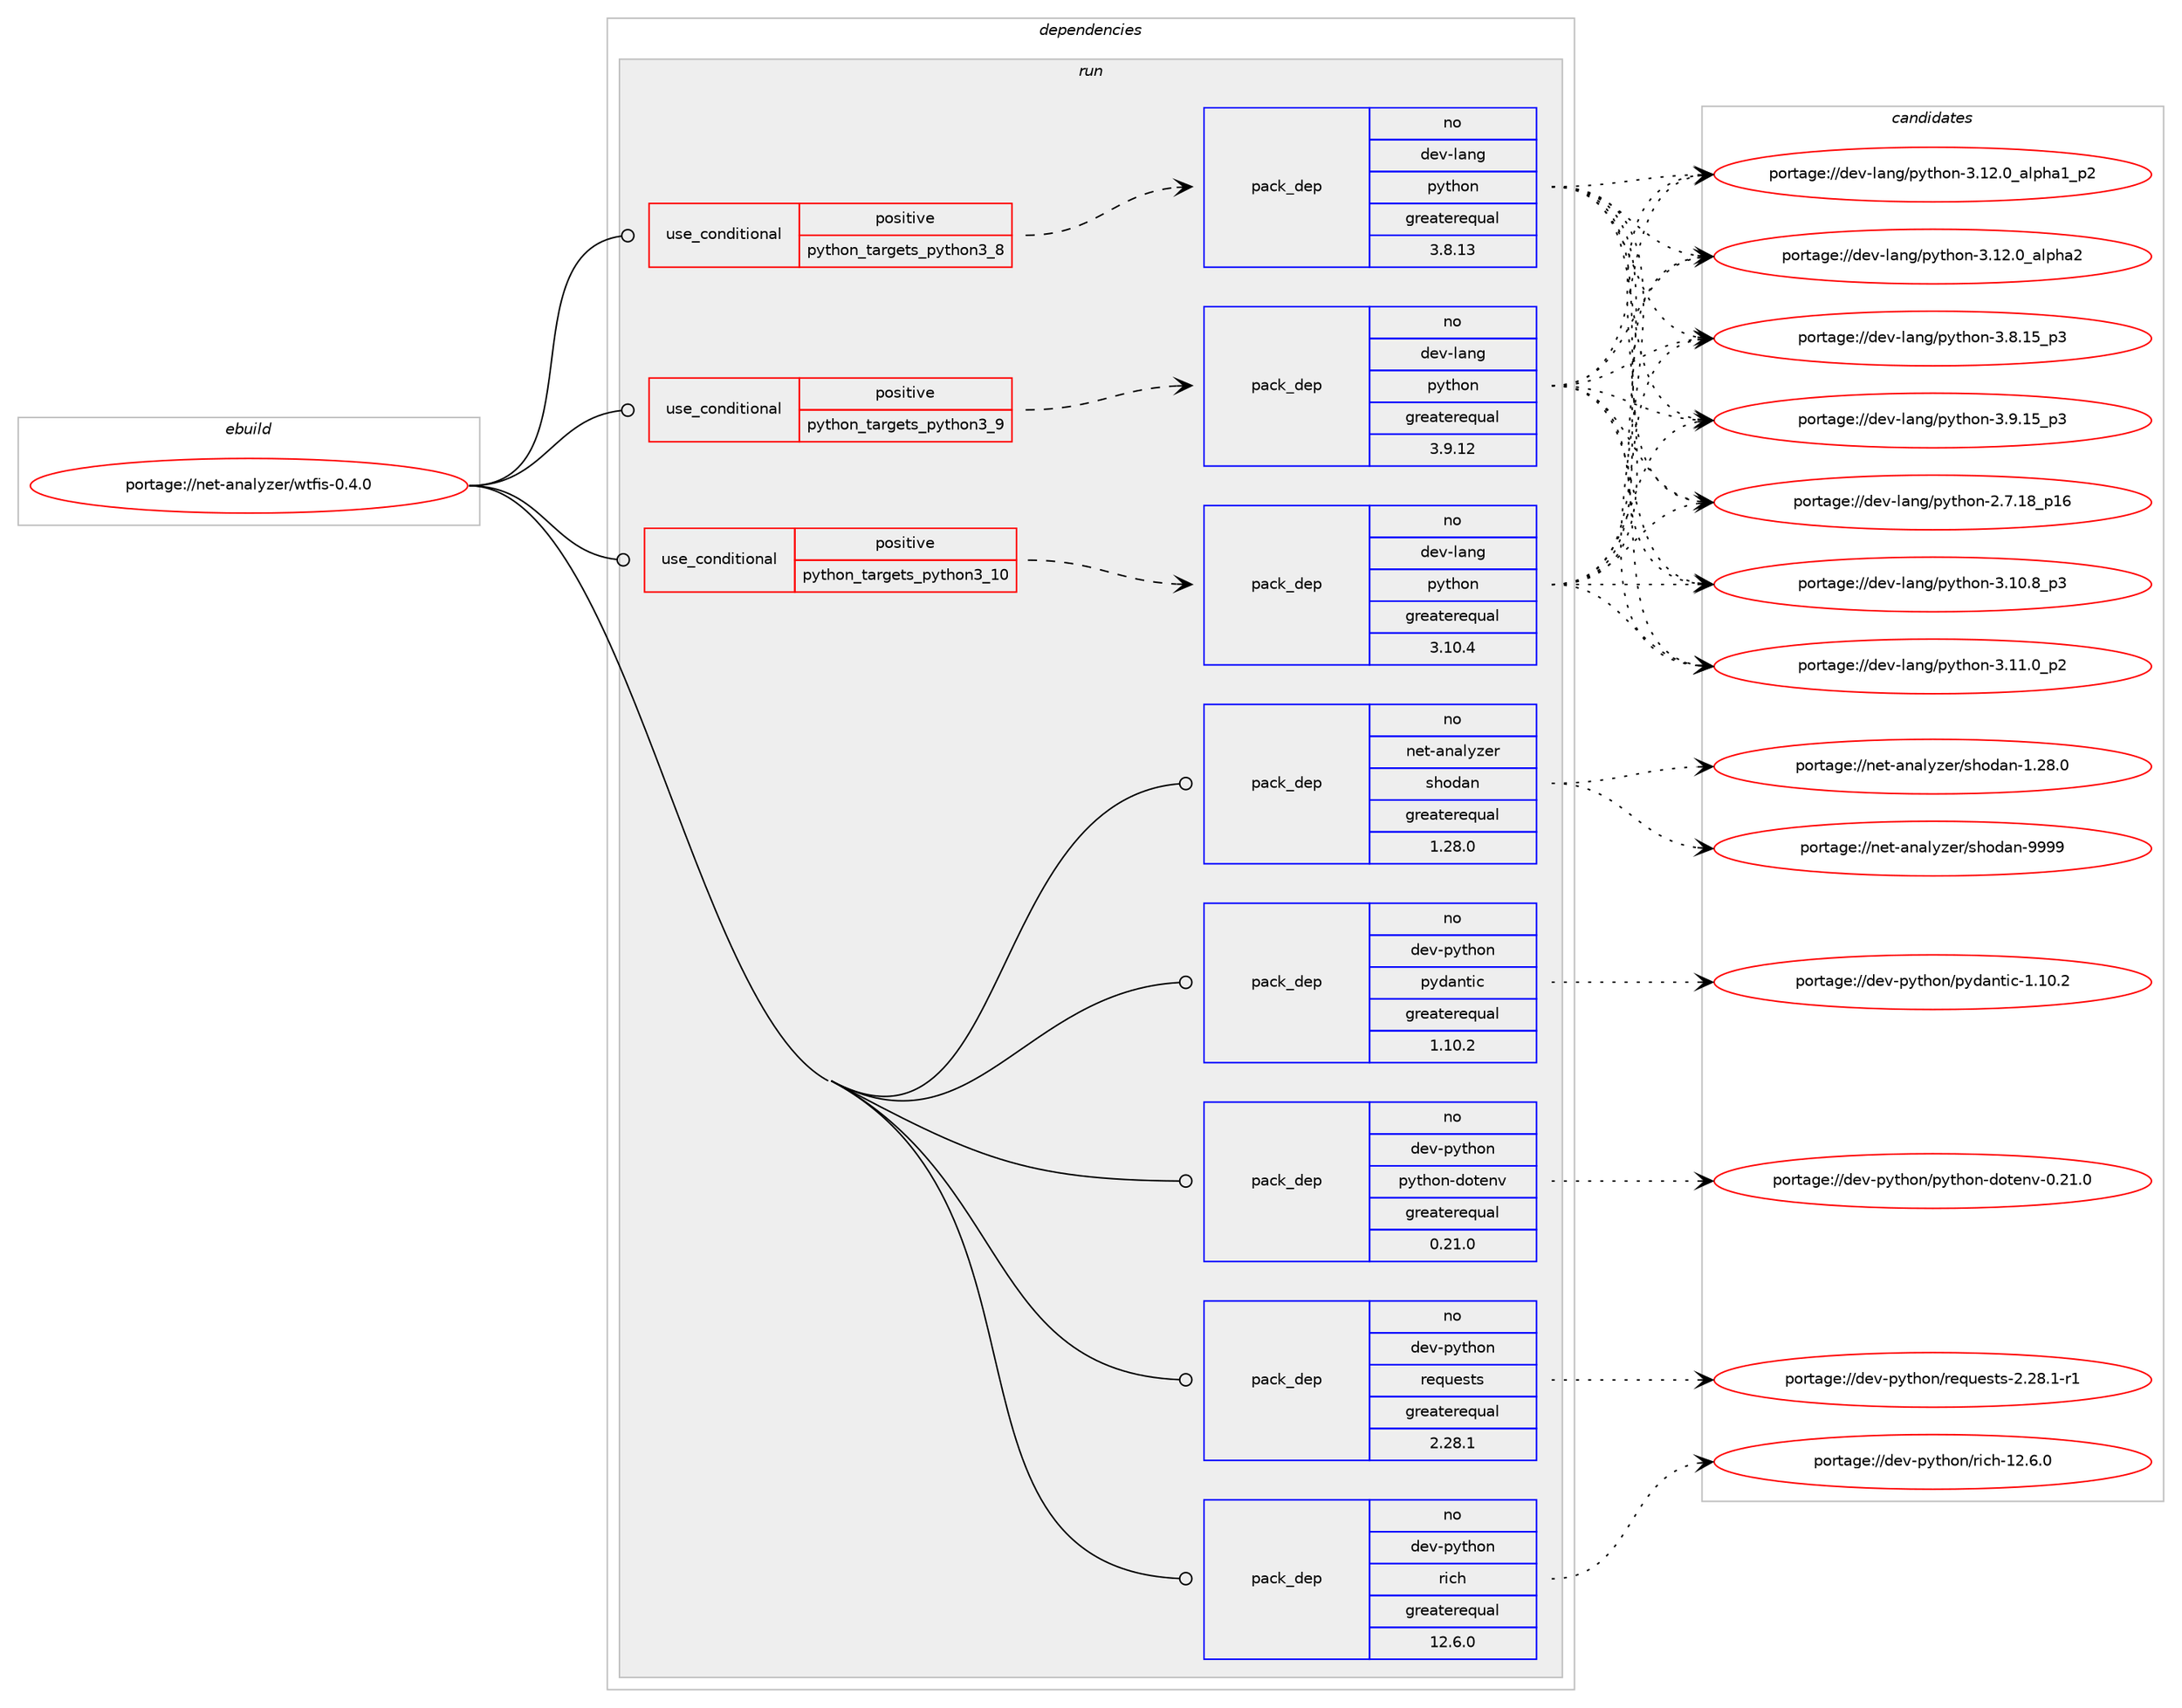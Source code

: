 digraph prolog {

# *************
# Graph options
# *************

newrank=true;
concentrate=true;
compound=true;
graph [rankdir=LR,fontname=Helvetica,fontsize=10,ranksep=1.5];#, ranksep=2.5, nodesep=0.2];
edge  [arrowhead=vee];
node  [fontname=Helvetica,fontsize=10];

# **********
# The ebuild
# **********

subgraph cluster_leftcol {
color=gray;
rank=same;
label=<<i>ebuild</i>>;
id [label="portage://net-analyzer/wtfis-0.4.0", color=red, width=4, href="../net-analyzer/wtfis-0.4.0.svg"];
}

# ****************
# The dependencies
# ****************

subgraph cluster_midcol {
color=gray;
label=<<i>dependencies</i>>;
subgraph cluster_compile {
fillcolor="#eeeeee";
style=filled;
label=<<i>compile</i>>;
}
subgraph cluster_compileandrun {
fillcolor="#eeeeee";
style=filled;
label=<<i>compile and run</i>>;
}
subgraph cluster_run {
fillcolor="#eeeeee";
style=filled;
label=<<i>run</i>>;
subgraph cond10 {
dependency18 [label=<<TABLE BORDER="0" CELLBORDER="1" CELLSPACING="0" CELLPADDING="4"><TR><TD ROWSPAN="3" CELLPADDING="10">use_conditional</TD></TR><TR><TD>positive</TD></TR><TR><TD>python_targets_python3_10</TD></TR></TABLE>>, shape=none, color=red];
subgraph pack9 {
dependency19 [label=<<TABLE BORDER="0" CELLBORDER="1" CELLSPACING="0" CELLPADDING="4" WIDTH="220"><TR><TD ROWSPAN="6" CELLPADDING="30">pack_dep</TD></TR><TR><TD WIDTH="110">no</TD></TR><TR><TD>dev-lang</TD></TR><TR><TD>python</TD></TR><TR><TD>greaterequal</TD></TR><TR><TD>3.10.4</TD></TR></TABLE>>, shape=none, color=blue];
}
dependency18:e -> dependency19:w [weight=20,style="dashed",arrowhead="vee"];
}
id:e -> dependency18:w [weight=20,style="solid",arrowhead="odot"];
subgraph cond11 {
dependency20 [label=<<TABLE BORDER="0" CELLBORDER="1" CELLSPACING="0" CELLPADDING="4"><TR><TD ROWSPAN="3" CELLPADDING="10">use_conditional</TD></TR><TR><TD>positive</TD></TR><TR><TD>python_targets_python3_8</TD></TR></TABLE>>, shape=none, color=red];
subgraph pack10 {
dependency21 [label=<<TABLE BORDER="0" CELLBORDER="1" CELLSPACING="0" CELLPADDING="4" WIDTH="220"><TR><TD ROWSPAN="6" CELLPADDING="30">pack_dep</TD></TR><TR><TD WIDTH="110">no</TD></TR><TR><TD>dev-lang</TD></TR><TR><TD>python</TD></TR><TR><TD>greaterequal</TD></TR><TR><TD>3.8.13</TD></TR></TABLE>>, shape=none, color=blue];
}
dependency20:e -> dependency21:w [weight=20,style="dashed",arrowhead="vee"];
}
id:e -> dependency20:w [weight=20,style="solid",arrowhead="odot"];
subgraph cond12 {
dependency22 [label=<<TABLE BORDER="0" CELLBORDER="1" CELLSPACING="0" CELLPADDING="4"><TR><TD ROWSPAN="3" CELLPADDING="10">use_conditional</TD></TR><TR><TD>positive</TD></TR><TR><TD>python_targets_python3_9</TD></TR></TABLE>>, shape=none, color=red];
subgraph pack11 {
dependency23 [label=<<TABLE BORDER="0" CELLBORDER="1" CELLSPACING="0" CELLPADDING="4" WIDTH="220"><TR><TD ROWSPAN="6" CELLPADDING="30">pack_dep</TD></TR><TR><TD WIDTH="110">no</TD></TR><TR><TD>dev-lang</TD></TR><TR><TD>python</TD></TR><TR><TD>greaterequal</TD></TR><TR><TD>3.9.12</TD></TR></TABLE>>, shape=none, color=blue];
}
dependency22:e -> dependency23:w [weight=20,style="dashed",arrowhead="vee"];
}
id:e -> dependency22:w [weight=20,style="solid",arrowhead="odot"];
subgraph pack12 {
dependency24 [label=<<TABLE BORDER="0" CELLBORDER="1" CELLSPACING="0" CELLPADDING="4" WIDTH="220"><TR><TD ROWSPAN="6" CELLPADDING="30">pack_dep</TD></TR><TR><TD WIDTH="110">no</TD></TR><TR><TD>dev-python</TD></TR><TR><TD>pydantic</TD></TR><TR><TD>greaterequal</TD></TR><TR><TD>1.10.2</TD></TR></TABLE>>, shape=none, color=blue];
}
id:e -> dependency24:w [weight=20,style="solid",arrowhead="odot"];
subgraph pack13 {
dependency25 [label=<<TABLE BORDER="0" CELLBORDER="1" CELLSPACING="0" CELLPADDING="4" WIDTH="220"><TR><TD ROWSPAN="6" CELLPADDING="30">pack_dep</TD></TR><TR><TD WIDTH="110">no</TD></TR><TR><TD>dev-python</TD></TR><TR><TD>python-dotenv</TD></TR><TR><TD>greaterequal</TD></TR><TR><TD>0.21.0</TD></TR></TABLE>>, shape=none, color=blue];
}
id:e -> dependency25:w [weight=20,style="solid",arrowhead="odot"];
subgraph pack14 {
dependency26 [label=<<TABLE BORDER="0" CELLBORDER="1" CELLSPACING="0" CELLPADDING="4" WIDTH="220"><TR><TD ROWSPAN="6" CELLPADDING="30">pack_dep</TD></TR><TR><TD WIDTH="110">no</TD></TR><TR><TD>dev-python</TD></TR><TR><TD>requests</TD></TR><TR><TD>greaterequal</TD></TR><TR><TD>2.28.1</TD></TR></TABLE>>, shape=none, color=blue];
}
id:e -> dependency26:w [weight=20,style="solid",arrowhead="odot"];
subgraph pack15 {
dependency27 [label=<<TABLE BORDER="0" CELLBORDER="1" CELLSPACING="0" CELLPADDING="4" WIDTH="220"><TR><TD ROWSPAN="6" CELLPADDING="30">pack_dep</TD></TR><TR><TD WIDTH="110">no</TD></TR><TR><TD>dev-python</TD></TR><TR><TD>rich</TD></TR><TR><TD>greaterequal</TD></TR><TR><TD>12.6.0</TD></TR></TABLE>>, shape=none, color=blue];
}
id:e -> dependency27:w [weight=20,style="solid",arrowhead="odot"];
subgraph pack16 {
dependency28 [label=<<TABLE BORDER="0" CELLBORDER="1" CELLSPACING="0" CELLPADDING="4" WIDTH="220"><TR><TD ROWSPAN="6" CELLPADDING="30">pack_dep</TD></TR><TR><TD WIDTH="110">no</TD></TR><TR><TD>net-analyzer</TD></TR><TR><TD>shodan</TD></TR><TR><TD>greaterequal</TD></TR><TR><TD>1.28.0</TD></TR></TABLE>>, shape=none, color=blue];
}
id:e -> dependency28:w [weight=20,style="solid",arrowhead="odot"];
}
}

# **************
# The candidates
# **************

subgraph cluster_choices {
rank=same;
color=gray;
label=<<i>candidates</i>>;

subgraph choice9 {
color=black;
nodesep=1;
choice10010111845108971101034711212111610411111045504655464956951124954 [label="portage://dev-lang/python-2.7.18_p16", color=red, width=4,href="../dev-lang/python-2.7.18_p16.svg"];
choice100101118451089711010347112121116104111110455146494846569511251 [label="portage://dev-lang/python-3.10.8_p3", color=red, width=4,href="../dev-lang/python-3.10.8_p3.svg"];
choice100101118451089711010347112121116104111110455146494946489511250 [label="portage://dev-lang/python-3.11.0_p2", color=red, width=4,href="../dev-lang/python-3.11.0_p2.svg"];
choice10010111845108971101034711212111610411111045514649504648959710811210497499511250 [label="portage://dev-lang/python-3.12.0_alpha1_p2", color=red, width=4,href="../dev-lang/python-3.12.0_alpha1_p2.svg"];
choice1001011184510897110103471121211161041111104551464950464895971081121049750 [label="portage://dev-lang/python-3.12.0_alpha2", color=red, width=4,href="../dev-lang/python-3.12.0_alpha2.svg"];
choice100101118451089711010347112121116104111110455146564649539511251 [label="portage://dev-lang/python-3.8.15_p3", color=red, width=4,href="../dev-lang/python-3.8.15_p3.svg"];
choice100101118451089711010347112121116104111110455146574649539511251 [label="portage://dev-lang/python-3.9.15_p3", color=red, width=4,href="../dev-lang/python-3.9.15_p3.svg"];
dependency19:e -> choice10010111845108971101034711212111610411111045504655464956951124954:w [style=dotted,weight="100"];
dependency19:e -> choice100101118451089711010347112121116104111110455146494846569511251:w [style=dotted,weight="100"];
dependency19:e -> choice100101118451089711010347112121116104111110455146494946489511250:w [style=dotted,weight="100"];
dependency19:e -> choice10010111845108971101034711212111610411111045514649504648959710811210497499511250:w [style=dotted,weight="100"];
dependency19:e -> choice1001011184510897110103471121211161041111104551464950464895971081121049750:w [style=dotted,weight="100"];
dependency19:e -> choice100101118451089711010347112121116104111110455146564649539511251:w [style=dotted,weight="100"];
dependency19:e -> choice100101118451089711010347112121116104111110455146574649539511251:w [style=dotted,weight="100"];
}
subgraph choice10 {
color=black;
nodesep=1;
choice10010111845108971101034711212111610411111045504655464956951124954 [label="portage://dev-lang/python-2.7.18_p16", color=red, width=4,href="../dev-lang/python-2.7.18_p16.svg"];
choice100101118451089711010347112121116104111110455146494846569511251 [label="portage://dev-lang/python-3.10.8_p3", color=red, width=4,href="../dev-lang/python-3.10.8_p3.svg"];
choice100101118451089711010347112121116104111110455146494946489511250 [label="portage://dev-lang/python-3.11.0_p2", color=red, width=4,href="../dev-lang/python-3.11.0_p2.svg"];
choice10010111845108971101034711212111610411111045514649504648959710811210497499511250 [label="portage://dev-lang/python-3.12.0_alpha1_p2", color=red, width=4,href="../dev-lang/python-3.12.0_alpha1_p2.svg"];
choice1001011184510897110103471121211161041111104551464950464895971081121049750 [label="portage://dev-lang/python-3.12.0_alpha2", color=red, width=4,href="../dev-lang/python-3.12.0_alpha2.svg"];
choice100101118451089711010347112121116104111110455146564649539511251 [label="portage://dev-lang/python-3.8.15_p3", color=red, width=4,href="../dev-lang/python-3.8.15_p3.svg"];
choice100101118451089711010347112121116104111110455146574649539511251 [label="portage://dev-lang/python-3.9.15_p3", color=red, width=4,href="../dev-lang/python-3.9.15_p3.svg"];
dependency21:e -> choice10010111845108971101034711212111610411111045504655464956951124954:w [style=dotted,weight="100"];
dependency21:e -> choice100101118451089711010347112121116104111110455146494846569511251:w [style=dotted,weight="100"];
dependency21:e -> choice100101118451089711010347112121116104111110455146494946489511250:w [style=dotted,weight="100"];
dependency21:e -> choice10010111845108971101034711212111610411111045514649504648959710811210497499511250:w [style=dotted,weight="100"];
dependency21:e -> choice1001011184510897110103471121211161041111104551464950464895971081121049750:w [style=dotted,weight="100"];
dependency21:e -> choice100101118451089711010347112121116104111110455146564649539511251:w [style=dotted,weight="100"];
dependency21:e -> choice100101118451089711010347112121116104111110455146574649539511251:w [style=dotted,weight="100"];
}
subgraph choice11 {
color=black;
nodesep=1;
choice10010111845108971101034711212111610411111045504655464956951124954 [label="portage://dev-lang/python-2.7.18_p16", color=red, width=4,href="../dev-lang/python-2.7.18_p16.svg"];
choice100101118451089711010347112121116104111110455146494846569511251 [label="portage://dev-lang/python-3.10.8_p3", color=red, width=4,href="../dev-lang/python-3.10.8_p3.svg"];
choice100101118451089711010347112121116104111110455146494946489511250 [label="portage://dev-lang/python-3.11.0_p2", color=red, width=4,href="../dev-lang/python-3.11.0_p2.svg"];
choice10010111845108971101034711212111610411111045514649504648959710811210497499511250 [label="portage://dev-lang/python-3.12.0_alpha1_p2", color=red, width=4,href="../dev-lang/python-3.12.0_alpha1_p2.svg"];
choice1001011184510897110103471121211161041111104551464950464895971081121049750 [label="portage://dev-lang/python-3.12.0_alpha2", color=red, width=4,href="../dev-lang/python-3.12.0_alpha2.svg"];
choice100101118451089711010347112121116104111110455146564649539511251 [label="portage://dev-lang/python-3.8.15_p3", color=red, width=4,href="../dev-lang/python-3.8.15_p3.svg"];
choice100101118451089711010347112121116104111110455146574649539511251 [label="portage://dev-lang/python-3.9.15_p3", color=red, width=4,href="../dev-lang/python-3.9.15_p3.svg"];
dependency23:e -> choice10010111845108971101034711212111610411111045504655464956951124954:w [style=dotted,weight="100"];
dependency23:e -> choice100101118451089711010347112121116104111110455146494846569511251:w [style=dotted,weight="100"];
dependency23:e -> choice100101118451089711010347112121116104111110455146494946489511250:w [style=dotted,weight="100"];
dependency23:e -> choice10010111845108971101034711212111610411111045514649504648959710811210497499511250:w [style=dotted,weight="100"];
dependency23:e -> choice1001011184510897110103471121211161041111104551464950464895971081121049750:w [style=dotted,weight="100"];
dependency23:e -> choice100101118451089711010347112121116104111110455146564649539511251:w [style=dotted,weight="100"];
dependency23:e -> choice100101118451089711010347112121116104111110455146574649539511251:w [style=dotted,weight="100"];
}
subgraph choice12 {
color=black;
nodesep=1;
choice1001011184511212111610411111047112121100971101161059945494649484650 [label="portage://dev-python/pydantic-1.10.2", color=red, width=4,href="../dev-python/pydantic-1.10.2.svg"];
dependency24:e -> choice1001011184511212111610411111047112121100971101161059945494649484650:w [style=dotted,weight="100"];
}
subgraph choice13 {
color=black;
nodesep=1;
choice10010111845112121116104111110471121211161041111104510011111610111011845484650494648 [label="portage://dev-python/python-dotenv-0.21.0", color=red, width=4,href="../dev-python/python-dotenv-0.21.0.svg"];
dependency25:e -> choice10010111845112121116104111110471121211161041111104510011111610111011845484650494648:w [style=dotted,weight="100"];
}
subgraph choice14 {
color=black;
nodesep=1;
choice1001011184511212111610411111047114101113117101115116115455046505646494511449 [label="portage://dev-python/requests-2.28.1-r1", color=red, width=4,href="../dev-python/requests-2.28.1-r1.svg"];
dependency26:e -> choice1001011184511212111610411111047114101113117101115116115455046505646494511449:w [style=dotted,weight="100"];
}
subgraph choice15 {
color=black;
nodesep=1;
choice10010111845112121116104111110471141059910445495046544648 [label="portage://dev-python/rich-12.6.0", color=red, width=4,href="../dev-python/rich-12.6.0.svg"];
dependency27:e -> choice10010111845112121116104111110471141059910445495046544648:w [style=dotted,weight="100"];
}
subgraph choice16 {
color=black;
nodesep=1;
choice110101116459711097108121122101114471151041111009711045494650564648 [label="portage://net-analyzer/shodan-1.28.0", color=red, width=4,href="../net-analyzer/shodan-1.28.0.svg"];
choice11010111645971109710812112210111447115104111100971104557575757 [label="portage://net-analyzer/shodan-9999", color=red, width=4,href="../net-analyzer/shodan-9999.svg"];
dependency28:e -> choice110101116459711097108121122101114471151041111009711045494650564648:w [style=dotted,weight="100"];
dependency28:e -> choice11010111645971109710812112210111447115104111100971104557575757:w [style=dotted,weight="100"];
}
}

}
